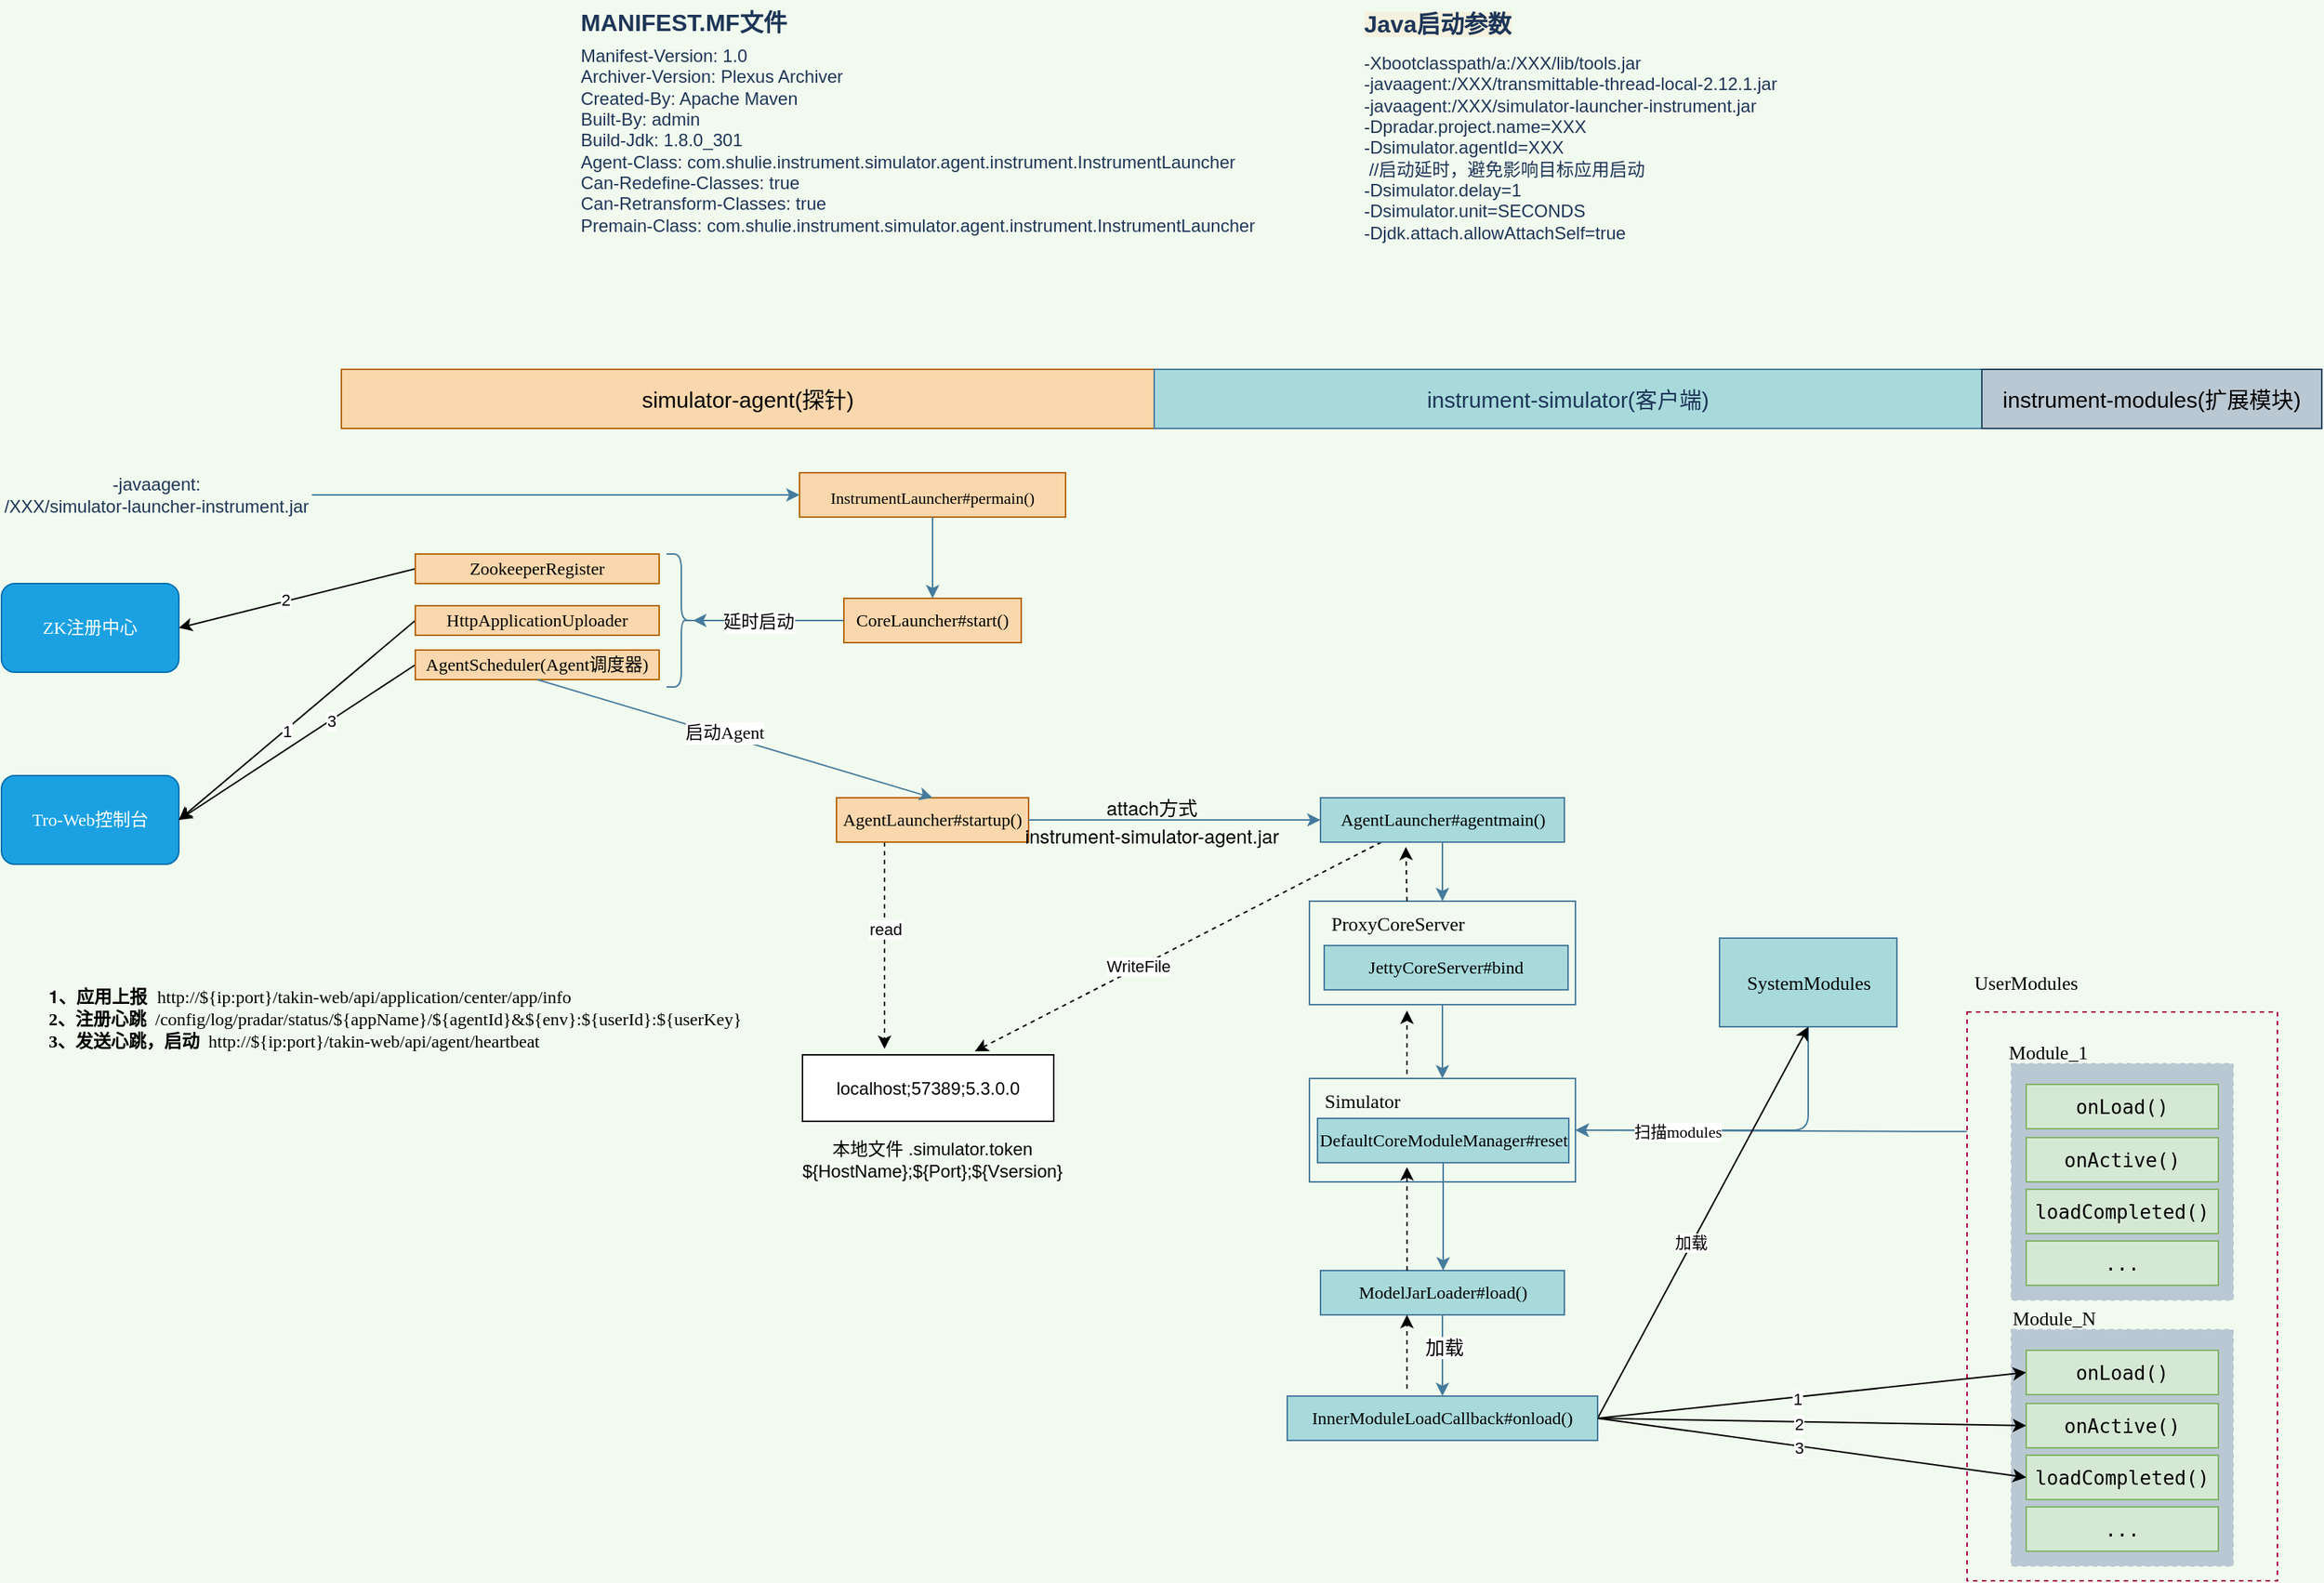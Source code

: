 <mxfile version="17.1.3" type="github"><diagram id="nHElfgnRux_VJsjZKvEw" name="Page-1"><mxGraphModel dx="5200" dy="1114" grid="1" gridSize="10" guides="1" tooltips="1" connect="1" arrows="1" fold="1" page="1" pageScale="1" pageWidth="1654" pageHeight="1169" background="#F1FAEE" math="0" shadow="0"><root><mxCell id="0"/><mxCell id="1" parent="0"/><mxCell id="U6ZHUZTHEEXG15OKAoIw-3" value="" style="group;fontColor=#1D3557;" parent="1" vertex="1" connectable="0"><mxGeometry x="-2860" y="60" width="480" height="170" as="geometry"/></mxCell><mxCell id="U6ZHUZTHEEXG15OKAoIw-1" value="&lt;div&gt;Manifest-Version: 1.0&lt;/div&gt;&lt;div&gt;Archiver-Version: Plexus Archiver&lt;/div&gt;&lt;div&gt;Created-By: Apache Maven&lt;/div&gt;&lt;div&gt;Built-By: admin&lt;/div&gt;&lt;div&gt;Build-Jdk: 1.8.0_301&lt;/div&gt;&lt;div&gt;Agent-Class: com.shulie.instrument.simulator.agent.instrument.InstrumentLauncher&lt;/div&gt;&lt;div&gt;Can-Redefine-Classes: true&lt;/div&gt;&lt;div&gt;Can-Retransform-Classes: true&lt;/div&gt;&lt;div&gt;Premain-Class: com.shulie.instrument.simulator.agent.instrument.InstrumentLauncher&lt;/div&gt;" style="text;html=1;strokeColor=none;fillColor=none;align=left;verticalAlign=middle;whiteSpace=wrap;rounded=0;labelBackgroundColor=none;fontColor=#1D3557;" parent="U6ZHUZTHEEXG15OKAoIw-3" vertex="1"><mxGeometry y="20" width="480" height="150" as="geometry"/></mxCell><mxCell id="U6ZHUZTHEEXG15OKAoIw-2" value="&lt;span style=&quot;&quot;&gt;&lt;b&gt;&lt;font style=&quot;font-size: 16px&quot;&gt;MANIFEST.MF文件&lt;/font&gt;&lt;/b&gt;&lt;/span&gt;" style="text;html=1;strokeColor=none;fillColor=none;align=left;verticalAlign=middle;whiteSpace=wrap;rounded=0;labelBackgroundColor=#F1FAEE;fontColor=#1D3557;" parent="U6ZHUZTHEEXG15OKAoIw-3" vertex="1"><mxGeometry width="160" height="30" as="geometry"/></mxCell><mxCell id="U6ZHUZTHEEXG15OKAoIw-11" value="" style="group;fontColor=#1D3557;" parent="1" vertex="1" connectable="0"><mxGeometry x="-2330" y="60" width="360" height="170" as="geometry"/></mxCell><mxCell id="U6ZHUZTHEEXG15OKAoIw-9" value="&lt;div&gt;-Xbootclasspath/a:/XXX/lib/tools.jar&lt;/div&gt;&lt;div&gt;-javaagent:/XXX/transmittable-thread-local-2.12.1.jar&lt;/div&gt;&lt;div&gt;-javaagent:/XXX/simulator-launcher-instrument.jar&lt;/div&gt;&lt;div&gt;-Dpradar.project.name=XXX&lt;/div&gt;&lt;div&gt;-Dsimulator.agentId=XXX&lt;/div&gt;&lt;div&gt;&amp;nbsp;//启动延时，避免影响目标应用启动&lt;/div&gt;&lt;div&gt;-Dsimulator.delay=1&lt;/div&gt;&lt;div&gt;-Dsimulator.unit=SECONDS&lt;/div&gt;&lt;div&gt;-Djdk.attach.allowAttachSelf=true&lt;/div&gt;" style="text;html=1;strokeColor=none;fillColor=none;align=left;verticalAlign=middle;whiteSpace=wrap;rounded=0;sketch=0;fontColor=#1D3557;" parent="U6ZHUZTHEEXG15OKAoIw-11" vertex="1"><mxGeometry y="30" width="360" height="140" as="geometry"/></mxCell><mxCell id="U6ZHUZTHEEXG15OKAoIw-10" value="&lt;font face=&quot;helvetica&quot;&gt;&lt;span style=&quot;font-size: 16px ; background-color: rgb(244 , 241 , 222)&quot;&gt;&lt;b&gt;Java启动参数&lt;/b&gt;&lt;/span&gt;&lt;/font&gt;" style="text;whiteSpace=wrap;html=1;fontColor=#1D3557;" parent="U6ZHUZTHEEXG15OKAoIw-11" vertex="1"><mxGeometry width="170" height="30" as="geometry"/></mxCell><mxCell id="ThFYzkoxFcQPsaveNM4v-2" value="-javaagent:&lt;br&gt;&lt;div style=&quot;&quot;&gt;&lt;span&gt;/XXX/simulator-launcher-instrument.jar&lt;/span&gt;&lt;/div&gt;" style="text;html=1;strokeColor=none;fillColor=none;align=center;verticalAlign=middle;whiteSpace=wrap;rounded=0;fontColor=#1D3557;" parent="1" vertex="1"><mxGeometry x="-3250" y="372.5" width="210" height="45" as="geometry"/></mxCell><mxCell id="ThFYzkoxFcQPsaveNM4v-4" value="&lt;font style=&quot;font-size: 15px&quot;&gt;simulator-agent(探针)&lt;/font&gt;" style="rounded=0;whiteSpace=wrap;html=1;sketch=0;strokeColor=#b46504;fillColor=#fad7ac;" parent="1" vertex="1"><mxGeometry x="-3020" y="310" width="550" height="40" as="geometry"/></mxCell><mxCell id="ThFYzkoxFcQPsaveNM4v-5" value="&lt;font style=&quot;font-size: 15px&quot;&gt;instrument-simulator(客户端)&lt;/font&gt;" style="rounded=0;whiteSpace=wrap;html=1;sketch=0;fontColor=#1D3557;strokeColor=#457B9D;fillColor=#A8DADC;" parent="1" vertex="1"><mxGeometry x="-2470" y="310" width="560" height="40" as="geometry"/></mxCell><mxCell id="ThFYzkoxFcQPsaveNM4v-6" value="&lt;font style=&quot;font-size: 15px&quot;&gt;instrument-modules(扩展模块)&lt;/font&gt;" style="rounded=0;whiteSpace=wrap;html=1;sketch=0;strokeColor=#23445d;fillColor=#bac8d3;" parent="1" vertex="1"><mxGeometry x="-1910" y="310" width="230" height="40" as="geometry"/></mxCell><mxCell id="ThFYzkoxFcQPsaveNM4v-8" value="&lt;p style=&quot;line-height: 0.2&quot;&gt;&lt;/p&gt;&lt;pre style=&quot;text-align: left ; font-family: &amp;#34;jetbrains mono&amp;#34; , monospace ; font-size: 11px&quot;&gt;&lt;p class=&quot;p1&quot; style=&quot;margin: 0px ; font-stretch: normal ; line-height: normal ; font-family: &amp;#34;helvetica neue&amp;#34;&quot;&gt;&lt;br&gt;&lt;/p&gt;&lt;/pre&gt;&lt;p&gt;&lt;/p&gt;" style="text;html=1;strokeColor=none;fillColor=none;align=center;verticalAlign=middle;whiteSpace=wrap;rounded=0;labelBackgroundColor=none;sketch=0;fontColor=#000000;" parent="1" vertex="1"><mxGeometry x="-2690" y="380" width="180" height="40" as="geometry"/></mxCell><mxCell id="ThFYzkoxFcQPsaveNM4v-9" value="&lt;pre style=&quot;font-size: 11px&quot;&gt;&lt;p class=&quot;p1&quot; style=&quot;font-family: &amp;#34;helvetica neue&amp;#34; ; margin: 0px ; font-stretch: normal ; line-height: normal&quot;&gt;&lt;span style=&quot;font-family: &amp;#34;times new roman&amp;#34; ; white-space: normal&quot;&gt;InstrumentLauncher#permain()&lt;/span&gt;&lt;br&gt;&lt;/p&gt;&lt;/pre&gt;" style="rounded=0;whiteSpace=wrap;html=1;labelBackgroundColor=none;sketch=0;fontFamily=Times New Roman;fontSize=12;strokeColor=#b46504;fillColor=#fad7ac;align=center;" parent="1" vertex="1"><mxGeometry x="-2710" y="380" width="180" height="30" as="geometry"/></mxCell><mxCell id="ThFYzkoxFcQPsaveNM4v-45" style="edgeStyle=none;rounded=1;sketch=0;orthogonalLoop=1;jettySize=auto;html=1;exitX=1;exitY=0.5;exitDx=0;exitDy=0;entryX=0;entryY=0.5;entryDx=0;entryDy=0;fontFamily=Times New Roman;fontSize=13;fontColor=#000000;strokeColor=#457B9D;fillColor=#A8DADC;" parent="1" source="ThFYzkoxFcQPsaveNM4v-2" target="ThFYzkoxFcQPsaveNM4v-9" edge="1"><mxGeometry relative="1" as="geometry"/></mxCell><mxCell id="ThFYzkoxFcQPsaveNM4v-10" value="CoreLauncher#start()" style="rounded=0;whiteSpace=wrap;html=1;labelBackgroundColor=none;sketch=0;fontFamily=Times New Roman;fontSize=12;strokeColor=#b46504;fillColor=#fad7ac;" parent="1" vertex="1"><mxGeometry x="-2680" y="465" width="120" height="30" as="geometry"/></mxCell><mxCell id="ThFYzkoxFcQPsaveNM4v-11" style="edgeStyle=orthogonalEdgeStyle;curved=0;rounded=1;sketch=0;orthogonalLoop=1;jettySize=auto;html=1;exitX=0.5;exitY=1;exitDx=0;exitDy=0;entryX=0.5;entryY=0;entryDx=0;entryDy=0;fontFamily=Times New Roman;fontSize=12;fontColor=#000000;strokeColor=#457B9D;fillColor=#A8DADC;" parent="1" source="ThFYzkoxFcQPsaveNM4v-9" target="ThFYzkoxFcQPsaveNM4v-10" edge="1"><mxGeometry relative="1" as="geometry"/></mxCell><mxCell id="ThFYzkoxFcQPsaveNM4v-12" value="Tro-Web控制台" style="rounded=1;whiteSpace=wrap;html=1;labelBackgroundColor=none;sketch=0;fontFamily=Times New Roman;fontSize=12;fontColor=#ffffff;strokeColor=#006EAF;fillColor=#1ba1e2;" parent="1" vertex="1"><mxGeometry x="-3250" y="585" width="120" height="60" as="geometry"/></mxCell><mxCell id="ThFYzkoxFcQPsaveNM4v-13" value="ZK注册中心" style="rounded=1;whiteSpace=wrap;html=1;labelBackgroundColor=none;sketch=0;fontFamily=Times New Roman;fontSize=12;fontColor=#ffffff;strokeColor=#006EAF;fillColor=#1ba1e2;" parent="1" vertex="1"><mxGeometry x="-3250" y="455" width="120" height="60" as="geometry"/></mxCell><mxCell id="Uvp427hMqMYuolBXG-yD-17" style="edgeStyle=none;rounded=0;orthogonalLoop=1;jettySize=auto;html=1;exitX=0;exitY=0.5;exitDx=0;exitDy=0;entryX=1;entryY=0.5;entryDx=0;entryDy=0;" parent="1" source="ThFYzkoxFcQPsaveNM4v-15" target="ThFYzkoxFcQPsaveNM4v-12" edge="1"><mxGeometry relative="1" as="geometry"/></mxCell><mxCell id="Uvp427hMqMYuolBXG-yD-18" value="1" style="edgeLabel;html=1;align=center;verticalAlign=middle;resizable=0;points=[];" parent="Uvp427hMqMYuolBXG-yD-17" vertex="1" connectable="0"><mxGeometry x="0.105" y="1" relative="1" as="geometry"><mxPoint as="offset"/></mxGeometry></mxCell><mxCell id="ThFYzkoxFcQPsaveNM4v-15" value="&lt;pre&gt;&lt;font face=&quot;Times New Roman&quot; style=&quot;font-size: 12px&quot;&gt;HttpApplicationUploader&lt;/font&gt;&lt;/pre&gt;" style="rounded=0;whiteSpace=wrap;html=1;labelBackgroundColor=none;sketch=0;fontFamily=Times New Roman;fontSize=12;strokeColor=#b46504;fillColor=#fad7ac;" parent="1" vertex="1"><mxGeometry x="-2970" y="470" width="165" height="20" as="geometry"/></mxCell><mxCell id="ThFYzkoxFcQPsaveNM4v-21" value="&lt;p class=&quot;p1&quot; style=&quot;margin: 0px ; font-stretch: normal ; line-height: normal&quot;&gt;&lt;b style=&quot;font-family: &amp;#34;helvetica neue&amp;#34;&quot;&gt;1、应用上报&amp;nbsp;&amp;nbsp;&lt;/b&gt;http://${ip:port}/takin-web/api/application/center/app/info&lt;br&gt;&lt;/p&gt;&lt;b&gt;2、注册心跳&amp;nbsp;&lt;/b&gt; /config/log/pradar/status/${appName}/${agentId}&amp;amp;${env}:${userId}:${userKey}&lt;br&gt;&lt;b&gt;3、发送心跳，启动&amp;nbsp;&lt;/b&gt;&amp;nbsp;http://${ip:port}/takin-web/api/agent/heartbeat" style="text;html=1;strokeColor=none;fillColor=none;align=left;verticalAlign=middle;whiteSpace=wrap;rounded=0;labelBackgroundColor=none;sketch=0;fontFamily=Times New Roman;fontSize=12;fontColor=#000000;" parent="1" vertex="1"><mxGeometry x="-3220" y="715" width="560" height="65" as="geometry"/></mxCell><mxCell id="Uvp427hMqMYuolBXG-yD-19" style="edgeStyle=none;rounded=0;orthogonalLoop=1;jettySize=auto;html=1;exitX=0;exitY=0.5;exitDx=0;exitDy=0;entryX=1;entryY=0.5;entryDx=0;entryDy=0;" parent="1" source="ThFYzkoxFcQPsaveNM4v-20" target="ThFYzkoxFcQPsaveNM4v-13" edge="1"><mxGeometry relative="1" as="geometry"/></mxCell><mxCell id="Uvp427hMqMYuolBXG-yD-23" value="2" style="edgeLabel;html=1;align=center;verticalAlign=middle;resizable=0;points=[];" parent="Uvp427hMqMYuolBXG-yD-19" vertex="1" connectable="0"><mxGeometry x="0.099" y="-1" relative="1" as="geometry"><mxPoint as="offset"/></mxGeometry></mxCell><mxCell id="ThFYzkoxFcQPsaveNM4v-20" value="&lt;pre&gt;&lt;font face=&quot;Times New Roman&quot;&gt;ZookeeperRegister&lt;/font&gt;&lt;/pre&gt;" style="rounded=0;whiteSpace=wrap;html=1;labelBackgroundColor=none;sketch=0;fontFamily=Times New Roman;fontSize=12;strokeColor=#b46504;fillColor=#fad7ac;" parent="1" vertex="1"><mxGeometry x="-2970" y="435" width="165" height="20" as="geometry"/></mxCell><mxCell id="Uvp427hMqMYuolBXG-yD-24" style="edgeStyle=none;rounded=0;orthogonalLoop=1;jettySize=auto;html=1;exitX=0;exitY=0.5;exitDx=0;exitDy=0;entryX=1;entryY=0.5;entryDx=0;entryDy=0;" parent="1" source="ThFYzkoxFcQPsaveNM4v-26" target="ThFYzkoxFcQPsaveNM4v-12" edge="1"><mxGeometry relative="1" as="geometry"/></mxCell><mxCell id="Uvp427hMqMYuolBXG-yD-25" value="3" style="edgeLabel;html=1;align=center;verticalAlign=middle;resizable=0;points=[];" parent="Uvp427hMqMYuolBXG-yD-24" vertex="1" connectable="0"><mxGeometry x="-0.285" relative="1" as="geometry"><mxPoint as="offset"/></mxGeometry></mxCell><mxCell id="ThFYzkoxFcQPsaveNM4v-26" value="&lt;pre&gt;&lt;font face=&quot;Times New Roman&quot;&gt;AgentScheduler(Agent调度器)&lt;/font&gt;&lt;/pre&gt;" style="rounded=0;whiteSpace=wrap;html=1;labelBackgroundColor=none;sketch=0;fontFamily=Times New Roman;fontSize=12;strokeColor=#b46504;fillColor=#fad7ac;" parent="1" vertex="1"><mxGeometry x="-2970" y="500" width="165" height="20" as="geometry"/></mxCell><mxCell id="PhBorU315UOHXIZukBXO-14" style="edgeStyle=none;rounded=0;orthogonalLoop=1;jettySize=auto;html=1;exitX=0.25;exitY=1;exitDx=0;exitDy=0;dashed=1;" edge="1" parent="1" source="ThFYzkoxFcQPsaveNM4v-30"><mxGeometry relative="1" as="geometry"><mxPoint x="-2652.5" y="770" as="targetPoint"/></mxGeometry></mxCell><mxCell id="PhBorU315UOHXIZukBXO-15" value="read" style="edgeLabel;html=1;align=center;verticalAlign=middle;resizable=0;points=[];" vertex="1" connectable="0" parent="PhBorU315UOHXIZukBXO-14"><mxGeometry x="-0.161" relative="1" as="geometry"><mxPoint as="offset"/></mxGeometry></mxCell><mxCell id="ThFYzkoxFcQPsaveNM4v-30" value="AgentLauncher#startup()" style="rounded=0;whiteSpace=wrap;html=1;labelBackgroundColor=none;sketch=0;fontFamily=Times New Roman;fontSize=12;strokeColor=#b46504;fillColor=#fad7ac;" parent="1" vertex="1"><mxGeometry x="-2685" y="600" width="130" height="30" as="geometry"/></mxCell><mxCell id="ThFYzkoxFcQPsaveNM4v-35" style="edgeStyle=none;rounded=1;sketch=0;orthogonalLoop=1;jettySize=auto;html=1;exitX=0.5;exitY=1;exitDx=0;exitDy=0;entryX=0.5;entryY=0;entryDx=0;entryDy=0;fontFamily=Times New Roman;fontSize=12;fontColor=#000000;strokeColor=#457B9D;fillColor=#A8DADC;" parent="1" source="ThFYzkoxFcQPsaveNM4v-26" target="ThFYzkoxFcQPsaveNM4v-30" edge="1"><mxGeometry relative="1" as="geometry"/></mxCell><mxCell id="ThFYzkoxFcQPsaveNM4v-36" value="启动Agent" style="edgeLabel;html=1;align=center;verticalAlign=middle;resizable=0;points=[];fontSize=12;fontFamily=Times New Roman;fontColor=#000000;" parent="ThFYzkoxFcQPsaveNM4v-35" vertex="1" connectable="0"><mxGeometry x="-0.06" y="2" relative="1" as="geometry"><mxPoint as="offset"/></mxGeometry></mxCell><mxCell id="ThFYzkoxFcQPsaveNM4v-37" value="" style="shape=curlyBracket;whiteSpace=wrap;html=1;rounded=1;flipH=1;labelBackgroundColor=none;sketch=0;fontFamily=Times New Roman;fontSize=12;fontColor=#000000;strokeColor=#457B9D;fillColor=none;" parent="1" vertex="1"><mxGeometry x="-2800" y="435" width="20" height="90" as="geometry"/></mxCell><mxCell id="ThFYzkoxFcQPsaveNM4v-38" style="edgeStyle=none;rounded=1;sketch=0;orthogonalLoop=1;jettySize=auto;html=1;exitX=0;exitY=0.5;exitDx=0;exitDy=0;entryX=0.1;entryY=0.5;entryDx=0;entryDy=0;entryPerimeter=0;fontFamily=Times New Roman;fontSize=12;fontColor=#000000;strokeColor=#457B9D;fillColor=#A8DADC;" parent="1" source="ThFYzkoxFcQPsaveNM4v-10" target="ThFYzkoxFcQPsaveNM4v-37" edge="1"><mxGeometry relative="1" as="geometry"/></mxCell><mxCell id="ThFYzkoxFcQPsaveNM4v-39" value="延时启动" style="edgeLabel;html=1;align=center;verticalAlign=middle;resizable=0;points=[];fontSize=12;fontFamily=Times New Roman;fontColor=#000000;" parent="ThFYzkoxFcQPsaveNM4v-38" vertex="1" connectable="0"><mxGeometry x="0.167" y="1" relative="1" as="geometry"><mxPoint x="1" as="offset"/></mxGeometry></mxCell><mxCell id="PhBorU315UOHXIZukBXO-10" style="edgeStyle=none;rounded=0;orthogonalLoop=1;jettySize=auto;html=1;exitX=0.25;exitY=1;exitDx=0;exitDy=0;dashed=1;entryX=0.686;entryY=-0.052;entryDx=0;entryDy=0;entryPerimeter=0;" edge="1" parent="1" source="ThFYzkoxFcQPsaveNM4v-40" target="PhBorU315UOHXIZukBXO-11"><mxGeometry relative="1" as="geometry"><mxPoint x="-2510" y="850" as="targetPoint"/></mxGeometry></mxCell><mxCell id="PhBorU315UOHXIZukBXO-13" value="WriteFile" style="edgeLabel;html=1;align=center;verticalAlign=middle;resizable=0;points=[];" vertex="1" connectable="0" parent="PhBorU315UOHXIZukBXO-10"><mxGeometry x="0.199" y="-1" relative="1" as="geometry"><mxPoint as="offset"/></mxGeometry></mxCell><mxCell id="ThFYzkoxFcQPsaveNM4v-40" value="AgentLauncher#agentmain()" style="rounded=0;whiteSpace=wrap;html=1;labelBackgroundColor=none;sketch=0;fontFamily=Times New Roman;fontSize=12;fontColor=#000000;strokeColor=#457B9D;fillColor=#A8DADC;" parent="1" vertex="1"><mxGeometry x="-2357.5" y="600" width="165" height="30" as="geometry"/></mxCell><mxCell id="ThFYzkoxFcQPsaveNM4v-42" style="edgeStyle=none;rounded=1;sketch=0;orthogonalLoop=1;jettySize=auto;html=1;exitX=1;exitY=0.5;exitDx=0;exitDy=0;entryX=0;entryY=0.5;entryDx=0;entryDy=0;fontFamily=Times New Roman;fontSize=13;fontColor=#000000;strokeColor=#457B9D;fillColor=#A8DADC;" parent="1" source="ThFYzkoxFcQPsaveNM4v-30" target="ThFYzkoxFcQPsaveNM4v-40" edge="1"><mxGeometry relative="1" as="geometry"/></mxCell><mxCell id="ThFYzkoxFcQPsaveNM4v-43" value="&lt;p class=&quot;p1&quot; style=&quot;margin: 0px ; font-stretch: normal ; line-height: normal ; font-family: &amp;#34;helvetica neue&amp;#34;&quot;&gt;attach方式&lt;/p&gt;&lt;p class=&quot;p1&quot; style=&quot;margin: 0px ; font-stretch: normal ; line-height: normal ; font-family: &amp;#34;helvetica neue&amp;#34;&quot;&gt;instrument-simulator-agent.jar&lt;/p&gt;" style="edgeLabel;html=1;align=center;verticalAlign=middle;resizable=0;points=[];fontSize=13;fontFamily=Times New Roman;fontColor=#000000;labelBackgroundColor=none;" parent="ThFYzkoxFcQPsaveNM4v-42" vertex="1" connectable="0"><mxGeometry x="-0.168" y="1" relative="1" as="geometry"><mxPoint x="1" y="1" as="offset"/></mxGeometry></mxCell><mxCell id="ThFYzkoxFcQPsaveNM4v-50" value="" style="group" parent="1" vertex="1" connectable="0"><mxGeometry x="-2365" y="670" width="180" height="70" as="geometry"/></mxCell><mxCell id="ThFYzkoxFcQPsaveNM4v-47" value="JettyCoreServer#bind" style="rounded=0;whiteSpace=wrap;html=1;labelBackgroundColor=none;sketch=0;fontFamily=Times New Roman;fontSize=12;fontColor=#000000;strokeColor=#457B9D;fillColor=#A8DADC;" parent="ThFYzkoxFcQPsaveNM4v-50" vertex="1"><mxGeometry x="10" y="30" width="165" height="30" as="geometry"/></mxCell><mxCell id="ThFYzkoxFcQPsaveNM4v-48" value="" style="rounded=0;whiteSpace=wrap;html=1;labelBackgroundColor=none;sketch=0;fontFamily=Times New Roman;fontSize=13;fontColor=#000000;strokeColor=#457B9D;fillColor=none;" parent="ThFYzkoxFcQPsaveNM4v-50" vertex="1"><mxGeometry width="180" height="70" as="geometry"/></mxCell><mxCell id="ThFYzkoxFcQPsaveNM4v-49" value="ProxyCoreServer" style="text;html=1;strokeColor=none;fillColor=none;align=center;verticalAlign=middle;whiteSpace=wrap;rounded=0;labelBackgroundColor=none;sketch=0;fontFamily=Times New Roman;fontSize=13;fontColor=#000000;" parent="ThFYzkoxFcQPsaveNM4v-50" vertex="1"><mxGeometry x="30" width="60" height="30" as="geometry"/></mxCell><mxCell id="ThFYzkoxFcQPsaveNM4v-51" style="edgeStyle=none;rounded=1;sketch=0;orthogonalLoop=1;jettySize=auto;html=1;exitX=0.5;exitY=1;exitDx=0;exitDy=0;entryX=1;entryY=0;entryDx=0;entryDy=0;fontFamily=Times New Roman;fontSize=13;fontColor=#000000;strokeColor=#457B9D;fillColor=#A8DADC;" parent="1" source="ThFYzkoxFcQPsaveNM4v-40" target="ThFYzkoxFcQPsaveNM4v-49" edge="1"><mxGeometry relative="1" as="geometry"/></mxCell><mxCell id="ThFYzkoxFcQPsaveNM4v-56" style="edgeStyle=none;rounded=1;sketch=0;orthogonalLoop=1;jettySize=auto;html=1;exitX=0.5;exitY=1;exitDx=0;exitDy=0;entryX=0.5;entryY=0;entryDx=0;entryDy=0;fontFamily=Times New Roman;fontSize=13;fontColor=#000000;strokeColor=#457B9D;fillColor=#A8DADC;" parent="1" source="ThFYzkoxFcQPsaveNM4v-48" target="ThFYzkoxFcQPsaveNM4v-54" edge="1"><mxGeometry relative="1" as="geometry"/></mxCell><mxCell id="ThFYzkoxFcQPsaveNM4v-54" value="" style="rounded=0;whiteSpace=wrap;html=1;labelBackgroundColor=none;sketch=0;fontFamily=Times New Roman;fontSize=13;fontColor=#000000;strokeColor=#457B9D;fillColor=none;" parent="1" vertex="1"><mxGeometry x="-2365" y="790" width="180" height="70" as="geometry"/></mxCell><mxCell id="ThFYzkoxFcQPsaveNM4v-53" value="DefaultCoreModuleManager#reset" style="rounded=0;whiteSpace=wrap;html=1;labelBackgroundColor=none;sketch=0;fontFamily=Times New Roman;fontSize=12;fontColor=#000000;strokeColor=#457B9D;fillColor=#A8DADC;" parent="1" vertex="1"><mxGeometry x="-2359.5" y="817" width="170" height="30" as="geometry"/></mxCell><mxCell id="ThFYzkoxFcQPsaveNM4v-55" value="Simulator" style="text;html=1;strokeColor=none;fillColor=none;align=center;verticalAlign=middle;whiteSpace=wrap;rounded=0;labelBackgroundColor=none;sketch=0;fontFamily=Times New Roman;fontSize=13;fontColor=#000000;" parent="1" vertex="1"><mxGeometry x="-2359" y="790" width="60" height="30" as="geometry"/></mxCell><mxCell id="ThFYzkoxFcQPsaveNM4v-65" style="edgeStyle=elbowEdgeStyle;rounded=1;sketch=0;orthogonalLoop=1;jettySize=auto;html=1;exitX=-0.001;exitY=0.21;exitDx=0;exitDy=0;entryX=1;entryY=0.5;entryDx=0;entryDy=0;fontFamily=Times New Roman;fontSize=13;fontColor=#000000;strokeColor=#457B9D;fillColor=#A8DADC;exitPerimeter=0;" parent="1" source="ThFYzkoxFcQPsaveNM4v-80" target="ThFYzkoxFcQPsaveNM4v-54" edge="1"><mxGeometry relative="1" as="geometry"><mxPoint x="-1877.74" y="825.14" as="sourcePoint"/><Array as="points"><mxPoint x="-1967.5" y="820"/></Array></mxGeometry></mxCell><mxCell id="ThFYzkoxFcQPsaveNM4v-59" value="UserModules" style="text;html=1;strokeColor=none;fillColor=none;align=center;verticalAlign=middle;whiteSpace=wrap;rounded=0;labelBackgroundColor=none;sketch=0;fontFamily=Times New Roman;fontSize=13;fontColor=#000000;" parent="1" vertex="1"><mxGeometry x="-1910" y="710" width="60" height="30" as="geometry"/></mxCell><mxCell id="ThFYzkoxFcQPsaveNM4v-76" style="edgeStyle=elbowEdgeStyle;rounded=1;sketch=0;orthogonalLoop=1;jettySize=auto;html=1;exitX=0.5;exitY=1;exitDx=0;exitDy=0;entryX=1;entryY=0.5;entryDx=0;entryDy=0;fontFamily=Times New Roman;fontSize=11;fontColor=#000000;strokeColor=#457B9D;fillColor=#A8DADC;" parent="1" source="ThFYzkoxFcQPsaveNM4v-60" target="ThFYzkoxFcQPsaveNM4v-54" edge="1"><mxGeometry relative="1" as="geometry"><Array as="points"><mxPoint x="-2027.5" y="790"/></Array></mxGeometry></mxCell><mxCell id="ThFYzkoxFcQPsaveNM4v-81" value="扫描modules" style="edgeLabel;html=1;align=center;verticalAlign=middle;resizable=0;points=[];fontSize=11;fontFamily=Times New Roman;fontColor=#000000;" parent="ThFYzkoxFcQPsaveNM4v-76" vertex="1" connectable="0"><mxGeometry x="0.397" y="1" relative="1" as="geometry"><mxPoint as="offset"/></mxGeometry></mxCell><mxCell id="ThFYzkoxFcQPsaveNM4v-60" value="" style="rounded=0;whiteSpace=wrap;html=1;labelBackgroundColor=none;sketch=0;fontFamily=Times New Roman;fontSize=13;fontColor=#000000;strokeColor=#457B9D;fillColor=#A8DADC;" parent="1" vertex="1"><mxGeometry x="-2087.5" y="695" width="120" height="60" as="geometry"/></mxCell><mxCell id="ThFYzkoxFcQPsaveNM4v-61" value="SystemModules" style="text;html=1;strokeColor=none;fillColor=none;align=center;verticalAlign=middle;whiteSpace=wrap;rounded=0;labelBackgroundColor=none;sketch=0;fontFamily=Times New Roman;fontSize=13;fontColor=#000000;" parent="1" vertex="1"><mxGeometry x="-2057.5" y="710" width="60" height="30" as="geometry"/></mxCell><mxCell id="ThFYzkoxFcQPsaveNM4v-67" value="ModelJarLoader#load()" style="rounded=0;whiteSpace=wrap;html=1;labelBackgroundColor=none;sketch=0;fontFamily=Times New Roman;fontSize=12;fontColor=#000000;strokeColor=#457B9D;fillColor=#A8DADC;" parent="1" vertex="1"><mxGeometry x="-2357.5" y="920" width="165" height="30" as="geometry"/></mxCell><mxCell id="ThFYzkoxFcQPsaveNM4v-75" style="edgeStyle=elbowEdgeStyle;rounded=1;sketch=0;orthogonalLoop=1;jettySize=auto;html=1;exitX=0.5;exitY=1;exitDx=0;exitDy=0;entryX=0.5;entryY=0;entryDx=0;entryDy=0;fontFamily=Times New Roman;fontSize=11;fontColor=#000000;strokeColor=#457B9D;fillColor=#A8DADC;" parent="1" source="ThFYzkoxFcQPsaveNM4v-53" target="ThFYzkoxFcQPsaveNM4v-67" edge="1"><mxGeometry relative="1" as="geometry"/></mxCell><mxCell id="Uvp427hMqMYuolBXG-yD-15" style="edgeStyle=none;rounded=0;orthogonalLoop=1;jettySize=auto;html=1;exitX=1;exitY=0.5;exitDx=0;exitDy=0;entryX=0.5;entryY=1;entryDx=0;entryDy=0;" parent="1" source="ThFYzkoxFcQPsaveNM4v-68" target="ThFYzkoxFcQPsaveNM4v-60" edge="1"><mxGeometry relative="1" as="geometry"/></mxCell><mxCell id="Uvp427hMqMYuolBXG-yD-16" value="加载" style="edgeLabel;html=1;align=center;verticalAlign=middle;resizable=0;points=[];" parent="Uvp427hMqMYuolBXG-yD-15" vertex="1" connectable="0"><mxGeometry x="-0.107" y="1" relative="1" as="geometry"><mxPoint as="offset"/></mxGeometry></mxCell><mxCell id="ThFYzkoxFcQPsaveNM4v-68" value="InnerModuleLoadCallback#onload()" style="rounded=0;whiteSpace=wrap;html=1;labelBackgroundColor=none;sketch=0;fontFamily=Times New Roman;fontSize=12;fontColor=#000000;strokeColor=#457B9D;fillColor=#A8DADC;" parent="1" vertex="1"><mxGeometry x="-2380" y="1005" width="210" height="30" as="geometry"/></mxCell><mxCell id="ThFYzkoxFcQPsaveNM4v-69" style="edgeStyle=elbowEdgeStyle;rounded=1;sketch=0;orthogonalLoop=1;jettySize=auto;html=1;entryX=0.5;entryY=0;entryDx=0;entryDy=0;fontFamily=Times New Roman;fontSize=13;fontColor=#000000;strokeColor=#457B9D;fillColor=#A8DADC;elbow=horizontal;" parent="1" source="ThFYzkoxFcQPsaveNM4v-67" target="ThFYzkoxFcQPsaveNM4v-68" edge="1"><mxGeometry relative="1" as="geometry"/></mxCell><mxCell id="ThFYzkoxFcQPsaveNM4v-70" value="加载" style="edgeLabel;html=1;align=center;verticalAlign=middle;resizable=0;points=[];fontSize=13;fontFamily=Times New Roman;fontColor=#000000;" parent="ThFYzkoxFcQPsaveNM4v-69" vertex="1" connectable="0"><mxGeometry x="-0.203" y="1" relative="1" as="geometry"><mxPoint as="offset"/></mxGeometry></mxCell><mxCell id="ThFYzkoxFcQPsaveNM4v-80" value="" style="rounded=0;whiteSpace=wrap;html=1;dashed=1;labelBackgroundColor=none;sketch=0;fontFamily=Times New Roman;fontSize=11;fontColor=#ffffff;strokeColor=#A50040;fillColor=none;" parent="1" vertex="1"><mxGeometry x="-1920" y="745" width="210" height="385" as="geometry"/></mxCell><mxCell id="ThFYzkoxFcQPsaveNM4v-84" value="" style="group" parent="1" vertex="1" connectable="0"><mxGeometry x="-1890" y="960" width="150" height="160" as="geometry"/></mxCell><mxCell id="ThFYzkoxFcQPsaveNM4v-82" value="" style="rounded=0;whiteSpace=wrap;html=1;dashed=1;labelBackgroundColor=none;sketch=0;fontFamily=Times New Roman;fontSize=11;fontColor=#000000;strokeColor=#BAC8D3;fillColor=#BAC8D3;" parent="ThFYzkoxFcQPsaveNM4v-84" vertex="1"><mxGeometry width="150" height="160" as="geometry"/></mxCell><mxCell id="ThFYzkoxFcQPsaveNM4v-77" value="&lt;pre style=&quot;font-family: &amp;#34;jetbrains mono&amp;#34; , monospace ; font-size: 9.8pt&quot;&gt;onLoad()&lt;/pre&gt;" style="rounded=0;whiteSpace=wrap;html=1;labelBackgroundColor=none;sketch=0;fontFamily=Times New Roman;fontSize=13;strokeColor=#82b366;fillColor=#d5e8d4;" parent="ThFYzkoxFcQPsaveNM4v-84" vertex="1"><mxGeometry x="10" y="14" width="130" height="30" as="geometry"/></mxCell><mxCell id="ThFYzkoxFcQPsaveNM4v-78" value="&lt;pre style=&quot;font-family: &amp;#34;jetbrains mono&amp;#34; , monospace ; font-size: 9.8pt&quot;&gt;onActive()&lt;/pre&gt;" style="rounded=0;whiteSpace=wrap;html=1;labelBackgroundColor=none;sketch=0;fontFamily=Times New Roman;fontSize=13;strokeColor=#82b366;fillColor=#d5e8d4;" parent="ThFYzkoxFcQPsaveNM4v-84" vertex="1"><mxGeometry x="10" y="50" width="130" height="30" as="geometry"/></mxCell><mxCell id="ThFYzkoxFcQPsaveNM4v-79" value="&lt;pre style=&quot;font-family: &amp;#34;jetbrains mono&amp;#34; , monospace ; font-size: 9.8pt&quot;&gt;loadCompleted()&lt;/pre&gt;" style="rounded=0;whiteSpace=wrap;html=1;labelBackgroundColor=none;sketch=0;fontFamily=Times New Roman;fontSize=13;strokeColor=#82b366;fillColor=#d5e8d4;" parent="ThFYzkoxFcQPsaveNM4v-84" vertex="1"><mxGeometry x="10" y="85" width="130" height="30" as="geometry"/></mxCell><mxCell id="ThFYzkoxFcQPsaveNM4v-83" value="&lt;pre style=&quot;font-family: &amp;#34;jetbrains mono&amp;#34; , monospace ; font-size: 9.8pt&quot;&gt;...&lt;/pre&gt;" style="rounded=0;whiteSpace=wrap;html=1;labelBackgroundColor=none;sketch=0;fontFamily=Times New Roman;fontSize=13;strokeColor=#82b366;fillColor=#d5e8d4;" parent="ThFYzkoxFcQPsaveNM4v-84" vertex="1"><mxGeometry x="10" y="120" width="130" height="30" as="geometry"/></mxCell><mxCell id="ThFYzkoxFcQPsaveNM4v-85" value="Module_N" style="text;html=1;strokeColor=none;fillColor=none;align=center;verticalAlign=middle;whiteSpace=wrap;rounded=0;labelBackgroundColor=none;sketch=0;fontFamily=Times New Roman;fontSize=13;fontColor=#000000;" parent="1" vertex="1"><mxGeometry x="-1891" y="937" width="60" height="30" as="geometry"/></mxCell><mxCell id="Uvp427hMqMYuolBXG-yD-8" value="" style="group" parent="1" vertex="1" connectable="0"><mxGeometry x="-1890" y="780" width="150" height="160" as="geometry"/></mxCell><mxCell id="Uvp427hMqMYuolBXG-yD-9" value="" style="rounded=0;whiteSpace=wrap;html=1;dashed=1;labelBackgroundColor=none;sketch=0;fontFamily=Times New Roman;fontSize=11;fontColor=#000000;strokeColor=#BAC8D3;fillColor=#BAC8D3;" parent="Uvp427hMqMYuolBXG-yD-8" vertex="1"><mxGeometry width="150" height="160" as="geometry"/></mxCell><mxCell id="Uvp427hMqMYuolBXG-yD-10" value="&lt;pre style=&quot;font-family: &amp;#34;jetbrains mono&amp;#34; , monospace ; font-size: 9.8pt&quot;&gt;onLoad()&lt;/pre&gt;" style="rounded=0;whiteSpace=wrap;html=1;labelBackgroundColor=none;sketch=0;fontFamily=Times New Roman;fontSize=13;strokeColor=#82b366;fillColor=#d5e8d4;" parent="Uvp427hMqMYuolBXG-yD-8" vertex="1"><mxGeometry x="10" y="14" width="130" height="30" as="geometry"/></mxCell><mxCell id="Uvp427hMqMYuolBXG-yD-11" value="&lt;pre style=&quot;font-family: &amp;#34;jetbrains mono&amp;#34; , monospace ; font-size: 9.8pt&quot;&gt;onActive()&lt;/pre&gt;" style="rounded=0;whiteSpace=wrap;html=1;labelBackgroundColor=none;sketch=0;fontFamily=Times New Roman;fontSize=13;strokeColor=#82b366;fillColor=#d5e8d4;" parent="Uvp427hMqMYuolBXG-yD-8" vertex="1"><mxGeometry x="10" y="50" width="130" height="30" as="geometry"/></mxCell><mxCell id="Uvp427hMqMYuolBXG-yD-12" value="&lt;pre style=&quot;font-family: &amp;#34;jetbrains mono&amp;#34; , monospace ; font-size: 9.8pt&quot;&gt;loadCompleted()&lt;/pre&gt;" style="rounded=0;whiteSpace=wrap;html=1;labelBackgroundColor=none;sketch=0;fontFamily=Times New Roman;fontSize=13;strokeColor=#82b366;fillColor=#d5e8d4;" parent="Uvp427hMqMYuolBXG-yD-8" vertex="1"><mxGeometry x="10" y="85" width="130" height="30" as="geometry"/></mxCell><mxCell id="Uvp427hMqMYuolBXG-yD-13" value="&lt;pre style=&quot;font-family: &amp;#34;jetbrains mono&amp;#34; , monospace ; font-size: 9.8pt&quot;&gt;...&lt;/pre&gt;" style="rounded=0;whiteSpace=wrap;html=1;labelBackgroundColor=none;sketch=0;fontFamily=Times New Roman;fontSize=13;strokeColor=#82b366;fillColor=#d5e8d4;" parent="Uvp427hMqMYuolBXG-yD-8" vertex="1"><mxGeometry x="10" y="120" width="130" height="30" as="geometry"/></mxCell><mxCell id="Uvp427hMqMYuolBXG-yD-14" value="Module_1" style="text;html=1;strokeColor=none;fillColor=none;align=center;verticalAlign=middle;whiteSpace=wrap;rounded=0;labelBackgroundColor=none;sketch=0;fontFamily=Times New Roman;fontSize=13;fontColor=#000000;" parent="1" vertex="1"><mxGeometry x="-1895" y="757" width="60" height="30" as="geometry"/></mxCell><mxCell id="Uvp427hMqMYuolBXG-yD-2" style="edgeStyle=none;rounded=0;orthogonalLoop=1;jettySize=auto;html=1;exitX=1;exitY=0.5;exitDx=0;exitDy=0;entryX=0;entryY=0.5;entryDx=0;entryDy=0;" parent="1" source="ThFYzkoxFcQPsaveNM4v-68" target="ThFYzkoxFcQPsaveNM4v-77" edge="1"><mxGeometry relative="1" as="geometry"/></mxCell><mxCell id="Uvp427hMqMYuolBXG-yD-3" value="1" style="edgeLabel;html=1;align=center;verticalAlign=middle;resizable=0;points=[];" parent="Uvp427hMqMYuolBXG-yD-2" vertex="1" connectable="0"><mxGeometry x="-0.07" y="-1" relative="1" as="geometry"><mxPoint as="offset"/></mxGeometry></mxCell><mxCell id="Uvp427hMqMYuolBXG-yD-4" style="edgeStyle=none;rounded=0;orthogonalLoop=1;jettySize=auto;html=1;exitX=1;exitY=0.5;exitDx=0;exitDy=0;entryX=0;entryY=0.5;entryDx=0;entryDy=0;" parent="1" source="ThFYzkoxFcQPsaveNM4v-68" target="ThFYzkoxFcQPsaveNM4v-78" edge="1"><mxGeometry relative="1" as="geometry"/></mxCell><mxCell id="Uvp427hMqMYuolBXG-yD-5" value="2" style="edgeLabel;html=1;align=center;verticalAlign=middle;resizable=0;points=[];" parent="Uvp427hMqMYuolBXG-yD-4" vertex="1" connectable="0"><mxGeometry x="-0.066" y="-1" relative="1" as="geometry"><mxPoint as="offset"/></mxGeometry></mxCell><mxCell id="Uvp427hMqMYuolBXG-yD-6" style="edgeStyle=none;rounded=0;orthogonalLoop=1;jettySize=auto;html=1;exitX=1;exitY=0.5;exitDx=0;exitDy=0;entryX=0;entryY=0.5;entryDx=0;entryDy=0;" parent="1" source="ThFYzkoxFcQPsaveNM4v-68" target="ThFYzkoxFcQPsaveNM4v-79" edge="1"><mxGeometry relative="1" as="geometry"/></mxCell><mxCell id="Uvp427hMqMYuolBXG-yD-7" value="3" style="edgeLabel;html=1;align=center;verticalAlign=middle;resizable=0;points=[];" parent="Uvp427hMqMYuolBXG-yD-6" vertex="1" connectable="0"><mxGeometry x="-0.062" y="-1" relative="1" as="geometry"><mxPoint as="offset"/></mxGeometry></mxCell><mxCell id="PhBorU315UOHXIZukBXO-1" value="" style="endArrow=classic;html=1;rounded=0;dashed=1;" edge="1" parent="1"><mxGeometry width="50" height="50" relative="1" as="geometry"><mxPoint x="-2299" y="1000" as="sourcePoint"/><mxPoint x="-2299" y="950" as="targetPoint"/></mxGeometry></mxCell><mxCell id="PhBorU315UOHXIZukBXO-2" value="" style="endArrow=classic;html=1;rounded=0;dashed=1;exitX=0.355;exitY=0;exitDx=0;exitDy=0;exitPerimeter=0;" edge="1" parent="1" source="ThFYzkoxFcQPsaveNM4v-67"><mxGeometry width="50" height="50" relative="1" as="geometry"><mxPoint x="-2298" y="910" as="sourcePoint"/><mxPoint x="-2299" y="850" as="targetPoint"/></mxGeometry></mxCell><mxCell id="PhBorU315UOHXIZukBXO-3" value="" style="endArrow=classic;html=1;rounded=0;dashed=1;" edge="1" parent="1"><mxGeometry width="50" height="50" relative="1" as="geometry"><mxPoint x="-2299" y="787" as="sourcePoint"/><mxPoint x="-2299" y="744" as="targetPoint"/></mxGeometry></mxCell><mxCell id="PhBorU315UOHXIZukBXO-4" value="" style="endArrow=classic;html=1;rounded=0;dashed=1;entryX=0.35;entryY=1.107;entryDx=0;entryDy=0;entryPerimeter=0;" edge="1" parent="1" target="ThFYzkoxFcQPsaveNM4v-40"><mxGeometry width="50" height="50" relative="1" as="geometry"><mxPoint x="-2299" y="670" as="sourcePoint"/><mxPoint x="-2299" y="640" as="targetPoint"/></mxGeometry></mxCell><mxCell id="PhBorU315UOHXIZukBXO-11" value="&lt;div&gt;localhost;57389;5.3.0.0&lt;/div&gt;" style="rounded=0;whiteSpace=wrap;html=1;" vertex="1" parent="1"><mxGeometry x="-2708" y="774" width="170" height="45" as="geometry"/></mxCell><mxCell id="PhBorU315UOHXIZukBXO-12" value="本地文件&amp;nbsp;.simulator.token&lt;br&gt;${HostName};${Port};${Vsersion}" style="text;html=1;strokeColor=none;fillColor=none;align=center;verticalAlign=middle;whiteSpace=wrap;rounded=0;" vertex="1" parent="1"><mxGeometry x="-2730" y="799" width="220" height="91" as="geometry"/></mxCell></root></mxGraphModel></diagram></mxfile>